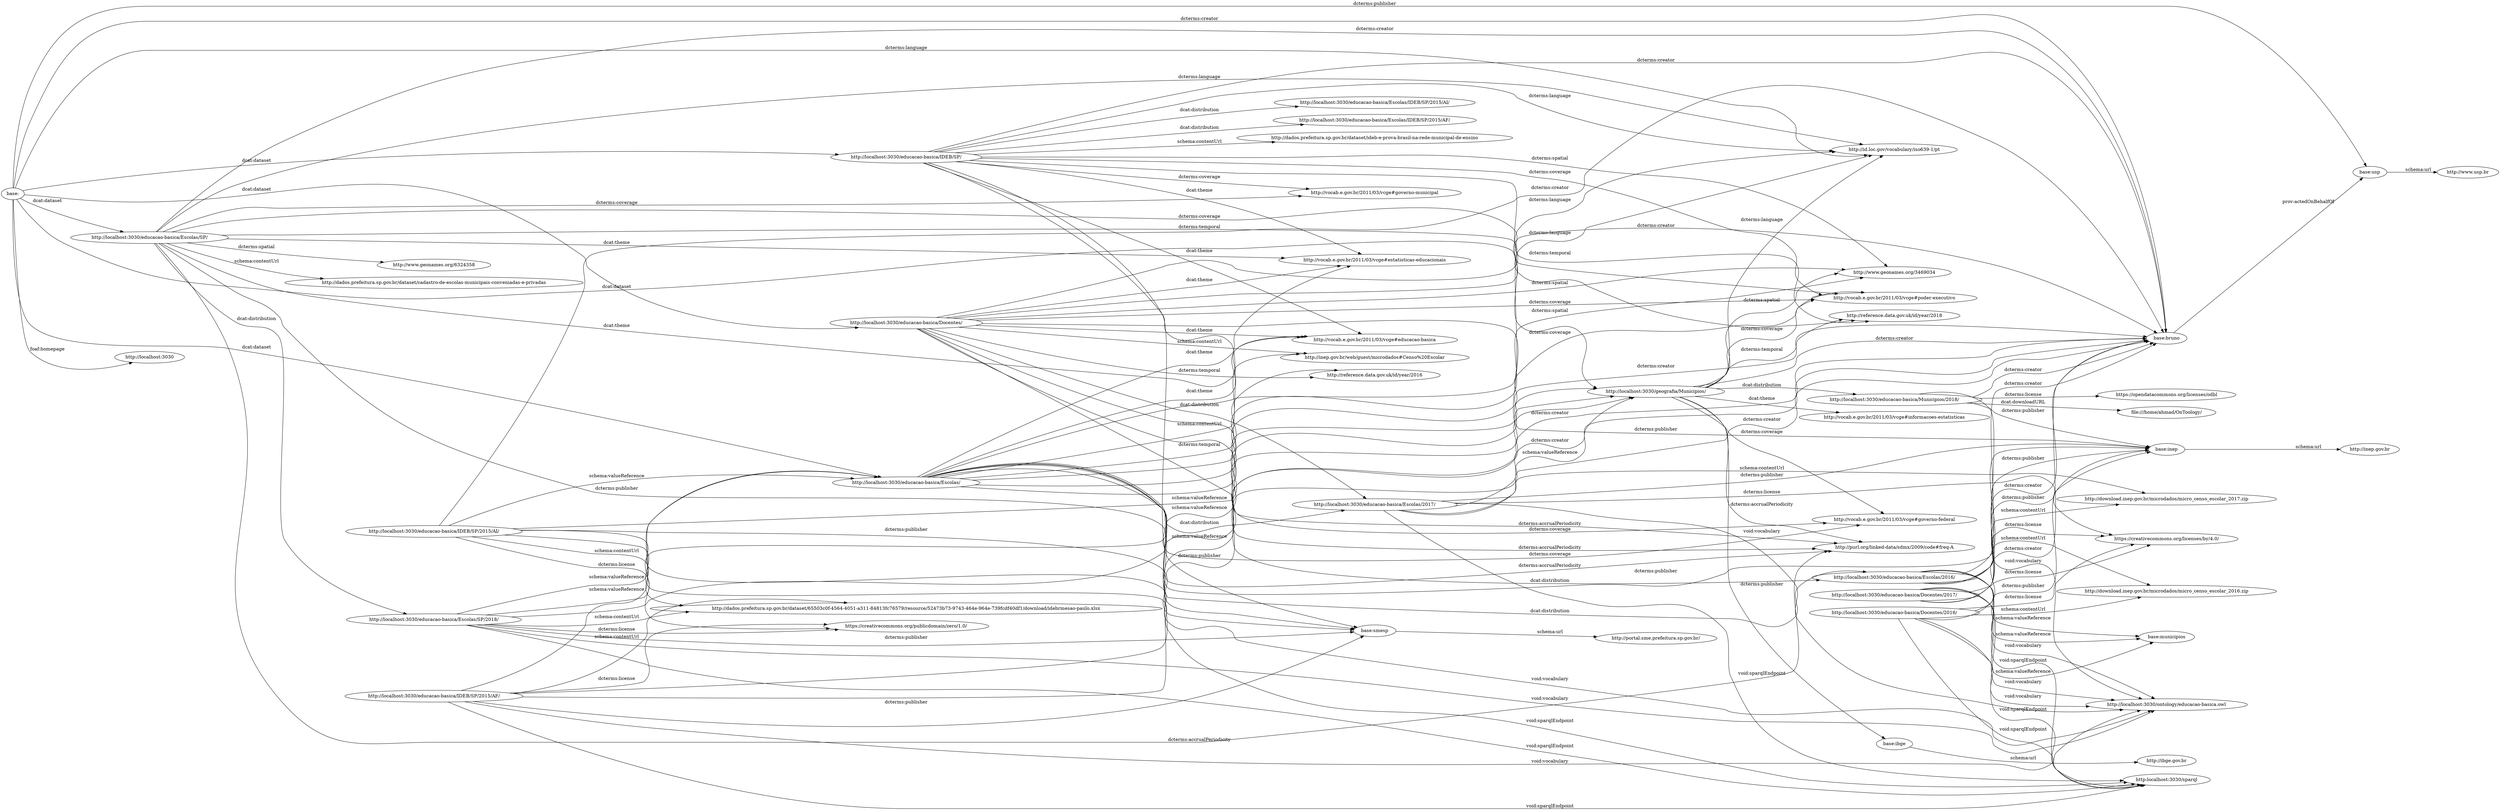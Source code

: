 digraph ar2dtool_diagram { 
rankdir=LR;
size="1501"
	"http://localhost:3030/educacao-basica/Municipios/2018/" -> "base:bruno" [ label = "dcterms:creator" ];
	"http://localhost:3030/educacao-basica/Municipios/2018/" -> "https://opendatacommons.org/licenses/odbl" [ label = "dcterms:license" ];
	"http://localhost:3030/educacao-basica/Municipios/2018/" -> "base:inep" [ label = "dcterms:publisher" ];
	"http://localhost:3030/educacao-basica/Municipios/2018/" -> "http://localhost:3030/ontology/educacao-basica.owl" [ label = "void:vocabulary" ];
	"http://localhost:3030/educacao-basica/Municipios/2018/" -> "file:///home/ahmad/OnToology/" [ label = "dcat:downloadURL" ];
	"http://localhost:3030/educacao-basica/Escolas/SP/2018/" -> "base:smesp" [ label = "dcterms:publisher" ];
	"http://localhost:3030/educacao-basica/Escolas/SP/2018/" -> "http://dados.prefeitura.sp.gov.br/dataset/65503c0f-4564-4051-a311-84813fc76579/resource/52473b73-9743-464e-964e-739fcdf40df1/download/idebrmesao-paulo.xlsx" [ label = "schema:contentUrl" ];
	"http://localhost:3030/educacao-basica/Escolas/SP/2018/" -> "https://creativecommons.org/publicdomain/zero/1.0/" [ label = "dcterms:license" ];
	"http://localhost:3030/educacao-basica/Escolas/SP/2018/" -> "http://localhost:3030/ontology/educacao-basica.owl" [ label = "void:vocabulary" ];
	"http://localhost:3030/educacao-basica/Escolas/SP/2018/" -> "base:bruno" [ label = "dcterms:creator" ];
	"http://localhost:3030/educacao-basica/Escolas/SP/2018/" -> "http://localhost:3030/geografia/Municipios/" [ label = "schema:valueReference" ];
	"http://localhost:3030/educacao-basica/Escolas/SP/2018/" -> "http://localhost:3030/educacao-basica/Escolas/" [ label = "schema:valueReference" ];
	"http://localhost:3030/educacao-basica/Escolas/SP/2018/" -> "http:localhost:3030/sparql" [ label = "void:sparqlEndpoint" ];
	"http://localhost:3030/educacao-basica/Escolas/" -> "http://localhost:3030/educacao-basica/Escolas/2016/" [ label = "dcat:distribution" ];
	"http://localhost:3030/educacao-basica/Escolas/" -> "base:bruno" [ label = "dcterms:creator" ];
	"http://localhost:3030/educacao-basica/Escolas/" -> "http://vocab.e.gov.br/2011/03/vcge#governo-federal" [ label = "dcterms:coverage" ];
	"http://localhost:3030/educacao-basica/Escolas/" -> "http://inep.gov.br/web/guest/microdados#Censo%20Escolar" [ label = "schema:contentUrl" ];
	"http://localhost:3030/educacao-basica/Escolas/" -> "http://vocab.e.gov.br/2011/03/vcge#educacao-basica" [ label = "dcat:theme" ];
	"http://localhost:3030/educacao-basica/Escolas/" -> "http://purl.org/linked-data/sdmx/2009/code#freq-A" [ label = "dcterms:accrualPeriodicity" ];
	"http://localhost:3030/educacao-basica/Escolas/" -> "http://vocab.e.gov.br/2011/03/vcge#estatisticas-educacionais" [ label = "dcat:theme" ];
	"http://localhost:3030/educacao-basica/Escolas/" -> "http://www.geonames.org/3469034" [ label = "dcterms:spatial" ];
	"http://localhost:3030/educacao-basica/Escolas/" -> "http://id.loc.gov/vocabulary/iso639-1/pt" [ label = "dcterms:language" ];
	"http://localhost:3030/educacao-basica/Escolas/" -> "base:inep" [ label = "dcterms:publisher" ];
	"http://localhost:3030/educacao-basica/Escolas/" -> "http://vocab.e.gov.br/2011/03/vcge#poder-executivo" [ label = "dcterms:coverage" ];
	"http://localhost:3030/educacao-basica/Escolas/" -> "http://localhost:3030/educacao-basica/Escolas/2017/" [ label = "dcat:distribution" ];
	"http://localhost:3030/educacao-basica/Escolas/" -> "http://reference.data.gov.uk/id/year/2016" [ label = "dcterms:temporal" ];
	"http://localhost:3030/geografia/Municipios/" -> "http://purl.org/linked-data/sdmx/2009/code#freq-A" [ label = "dcterms:accrualPeriodicity" ];
	"http://localhost:3030/geografia/Municipios/" -> "http://www.geonames.org/3469034" [ label = "dcterms:spatial" ];
	"http://localhost:3030/geografia/Municipios/" -> "http://id.loc.gov/vocabulary/iso639-1/pt" [ label = "dcterms:language" ];
	"http://localhost:3030/geografia/Municipios/" -> "http://vocab.e.gov.br/2011/03/vcge#governo-federal" [ label = "dcterms:coverage" ];
	"http://localhost:3030/geografia/Municipios/" -> "http://vocab.e.gov.br/2011/03/vcge#poder-executivo" [ label = "dcterms:coverage" ];
	"http://localhost:3030/geografia/Municipios/" -> "base:bruno" [ label = "dcterms:creator" ];
	"http://localhost:3030/geografia/Municipios/" -> "http://vocab.e.gov.br/2011/03/vcge#informacoes-estatisticas" [ label = "dcat:theme" ];
	"http://localhost:3030/geografia/Municipios/" -> "http://reference.data.gov.uk/id/year/2018" [ label = "dcterms:temporal" ];
	"http://localhost:3030/geografia/Municipios/" -> "http://localhost:3030/educacao-basica/Municipios/2018/" [ label = "dcat:distribution" ];
	"http://localhost:3030/geografia/Municipios/" -> "base:ibge" [ label = "dcterms:publisher" ];
	"base:bruno" -> "base:usp" [ label = "prov:actedOnBehalfOf" ];
	"http://localhost:3030/educacao-basica/IDEB/SP/2015/AI/" -> "https://creativecommons.org/publicdomain/zero/1.0/" [ label = "dcterms:license" ];
	"http://localhost:3030/educacao-basica/IDEB/SP/2015/AI/" -> "http://localhost:3030/ontology/educacao-basica.owl" [ label = "void:vocabulary" ];
	"http://localhost:3030/educacao-basica/IDEB/SP/2015/AI/" -> "base:bruno" [ label = "dcterms:creator" ];
	"http://localhost:3030/educacao-basica/IDEB/SP/2015/AI/" -> "http:localhost:3030/sparql" [ label = "void:sparqlEndpoint" ];
	"http://localhost:3030/educacao-basica/IDEB/SP/2015/AI/" -> "http://localhost:3030/educacao-basica/Escolas/" [ label = "schema:valueReference" ];
	"http://localhost:3030/educacao-basica/IDEB/SP/2015/AI/" -> "http://dados.prefeitura.sp.gov.br/dataset/65503c0f-4564-4051-a311-84813fc76579/resource/52473b73-9743-464e-964e-739fcdf40df1/download/idebrmesao-paulo.xlsx" [ label = "schema:contentUrl" ];
	"http://localhost:3030/educacao-basica/IDEB/SP/2015/AI/" -> "base:smesp" [ label = "dcterms:publisher" ];
	"http://localhost:3030/educacao-basica/IDEB/SP/2015/AI/" -> "http://localhost:3030/geografia/Municipios/" [ label = "schema:valueReference" ];
	"base:usp" -> "http://www.usp.br" [ label = "schema:url" ];
	"http://localhost:3030/educacao-basica/Docentes/" -> "http://reference.data.gov.uk/id/year/2016" [ label = "dcterms:temporal" ];
	"http://localhost:3030/educacao-basica/Docentes/" -> "http://id.loc.gov/vocabulary/iso639-1/pt" [ label = "dcterms:language" ];
	"http://localhost:3030/educacao-basica/Docentes/" -> "http://inep.gov.br/web/guest/microdados#Censo%20Escolar" [ label = "schema:contentUrl" ];
	"http://localhost:3030/educacao-basica/Docentes/" -> "http://vocab.e.gov.br/2011/03/vcge#poder-executivo" [ label = "dcterms:coverage" ];
	"http://localhost:3030/educacao-basica/Docentes/" -> "base:inep" [ label = "dcterms:publisher" ];
	"http://localhost:3030/educacao-basica/Docentes/" -> "http://vocab.e.gov.br/2011/03/vcge#educacao-basica" [ label = "dcat:theme" ];
	"http://localhost:3030/educacao-basica/Docentes/" -> "base:bruno" [ label = "dcterms:creator" ];
	"http://localhost:3030/educacao-basica/Docentes/" -> "http://localhost:3030/educacao-basica/Escolas/2016/" [ label = "dcat:distribution" ];
	"http://localhost:3030/educacao-basica/Docentes/" -> "http://localhost:3030/educacao-basica/Escolas/2017/" [ label = "dcat:distribution" ];
	"http://localhost:3030/educacao-basica/Docentes/" -> "http://vocab.e.gov.br/2011/03/vcge#governo-federal" [ label = "dcterms:coverage" ];
	"http://localhost:3030/educacao-basica/Docentes/" -> "http://vocab.e.gov.br/2011/03/vcge#estatisticas-educacionais" [ label = "dcat:theme" ];
	"http://localhost:3030/educacao-basica/Docentes/" -> "http://www.geonames.org/3469034" [ label = "dcterms:spatial" ];
	"http://localhost:3030/educacao-basica/Docentes/" -> "http://purl.org/linked-data/sdmx/2009/code#freq-A" [ label = "dcterms:accrualPeriodicity" ];
	"base:smesp" -> "http://portal.sme.prefeitura.sp.gov.br/" [ label = "schema:url" ];
	"base:inep" -> "http://inep.gov.br" [ label = "schema:url" ];
	"http://localhost:3030/educacao-basica/IDEB/SP/" -> "http://purl.org/linked-data/sdmx/2009/code#freq-A" [ label = "dcterms:accrualPeriodicity" ];
	"http://localhost:3030/educacao-basica/IDEB/SP/" -> "base:bruno" [ label = "dcterms:creator" ];
	"http://localhost:3030/educacao-basica/IDEB/SP/" -> "http://vocab.e.gov.br/2011/03/vcge#governo-municipal" [ label = "dcterms:coverage" ];
	"http://localhost:3030/educacao-basica/IDEB/SP/" -> "http://localhost:3030/educacao-basica/Escolas/IDEB/SP/2015/AF/" [ label = "dcat:distribution" ];
	"http://localhost:3030/educacao-basica/IDEB/SP/" -> "http://vocab.e.gov.br/2011/03/vcge#educacao-basica" [ label = "dcat:theme" ];
	"http://localhost:3030/educacao-basica/IDEB/SP/" -> "http://vocab.e.gov.br/2011/03/vcge#estatisticas-educacionais" [ label = "dcat:theme" ];
	"http://localhost:3030/educacao-basica/IDEB/SP/" -> "base:smesp" [ label = "dcterms:publisher" ];
	"http://localhost:3030/educacao-basica/IDEB/SP/" -> "http://id.loc.gov/vocabulary/iso639-1/pt" [ label = "dcterms:language" ];
	"http://localhost:3030/educacao-basica/IDEB/SP/" -> "http://dados.prefeitura.sp.gov.br/dataset/ideb-e-prova-brasil-na-rede-municipal-de-ensino" [ label = "schema:contentUrl" ];
	"http://localhost:3030/educacao-basica/IDEB/SP/" -> "http://vocab.e.gov.br/2011/03/vcge#poder-executivo" [ label = "dcterms:coverage" ];
	"http://localhost:3030/educacao-basica/IDEB/SP/" -> "http://reference.data.gov.uk/id/year/2018" [ label = "dcterms:temporal" ];
	"http://localhost:3030/educacao-basica/IDEB/SP/" -> "http://www.geonames.org/3469034" [ label = "dcterms:spatial" ];
	"http://localhost:3030/educacao-basica/IDEB/SP/" -> "http://localhost:3030/educacao-basica/Escolas/IDEB/SP/2015/AI/" [ label = "dcat:distribution" ];
	"http://localhost:3030/educacao-basica/IDEB/SP/2015/AF/" -> "base:smesp" [ label = "dcterms:publisher" ];
	"http://localhost:3030/educacao-basica/IDEB/SP/2015/AF/" -> "http://localhost:3030/ontology/educacao-basica.owl" [ label = "void:vocabulary" ];
	"http://localhost:3030/educacao-basica/IDEB/SP/2015/AF/" -> "http://localhost:3030/educacao-basica/Escolas/" [ label = "schema:valueReference" ];
	"http://localhost:3030/educacao-basica/IDEB/SP/2015/AF/" -> "base:bruno" [ label = "dcterms:creator" ];
	"http://localhost:3030/educacao-basica/IDEB/SP/2015/AF/" -> "https://creativecommons.org/publicdomain/zero/1.0/" [ label = "dcterms:license" ];
	"http://localhost:3030/educacao-basica/IDEB/SP/2015/AF/" -> "http://localhost:3030/geografia/Municipios/" [ label = "schema:valueReference" ];
	"http://localhost:3030/educacao-basica/IDEB/SP/2015/AF/" -> "http://dados.prefeitura.sp.gov.br/dataset/65503c0f-4564-4051-a311-84813fc76579/resource/52473b73-9743-464e-964e-739fcdf40df1/download/idebrmesao-paulo.xlsx" [ label = "schema:contentUrl" ];
	"http://localhost:3030/educacao-basica/IDEB/SP/2015/AF/" -> "http:localhost:3030/sparql" [ label = "void:sparqlEndpoint" ];
	"base:" -> "http://localhost:3030/geografia/Municipios/" [ label = "dcat:dataset" ];
	"base:" -> "http://localhost:3030/educacao-basica/Docentes/" [ label = "dcat:dataset" ];
	"base:" -> "base:usp" [ label = "dcterms:publisher" ];
	"base:" -> "http://localhost:3030/educacao-basica/Escolas/" [ label = "dcat:dataset" ];
	"base:" -> "http://localhost:3030/educacao-basica/IDEB/SP/" [ label = "dcat:dataset" ];
	"base:" -> "http://id.loc.gov/vocabulary/iso639-1/pt" [ label = "dcterms:language" ];
	"base:" -> "http://localhost:3030/educacao-basica/Escolas/SP/" [ label = "dcat:dataset" ];
	"base:" -> "base:bruno" [ label = "dcterms:creator" ];
	"base:" -> "http://localhost:3030" [ label = "foaf:homepage" ];
	"http://localhost:3030/educacao-basica/Escolas/2017/" -> "http:localhost:3030/sparql" [ label = "void:sparqlEndpoint" ];
	"http://localhost:3030/educacao-basica/Escolas/2017/" -> "https://creativecommons.org/licenses/by/4.0/" [ label = "dcterms:license" ];
	"http://localhost:3030/educacao-basica/Escolas/2017/" -> "http://localhost:3030/geografia/Municipios/" [ label = "schema:valueReference" ];
	"http://localhost:3030/educacao-basica/Escolas/2017/" -> "base:inep" [ label = "dcterms:publisher" ];
	"http://localhost:3030/educacao-basica/Escolas/2017/" -> "http://download.inep.gov.br/microdados/micro_censo_escolar_2017.zip" [ label = "schema:contentUrl" ];
	"http://localhost:3030/educacao-basica/Escolas/2017/" -> "base:bruno" [ label = "dcterms:creator" ];
	"http://localhost:3030/educacao-basica/Escolas/2017/" -> "http://localhost:3030/ontology/educacao-basica.owl" [ label = "void:vocabulary" ];
	"http://localhost:3030/educacao-basica/Docentes/2017/" -> "http:localhost:3030/sparql" [ label = "void:sparqlEndpoint" ];
	"http://localhost:3030/educacao-basica/Docentes/2017/" -> "base:municipios" [ label = "schema:valueReference" ];
	"http://localhost:3030/educacao-basica/Docentes/2017/" -> "https://creativecommons.org/licenses/by/4.0/" [ label = "dcterms:license" ];
	"http://localhost:3030/educacao-basica/Docentes/2017/" -> "http://localhost:3030/ontology/educacao-basica.owl" [ label = "void:vocabulary" ];
	"http://localhost:3030/educacao-basica/Docentes/2017/" -> "base:bruno" [ label = "dcterms:creator" ];
	"http://localhost:3030/educacao-basica/Docentes/2017/" -> "base:inep" [ label = "dcterms:publisher" ];
	"http://localhost:3030/educacao-basica/Docentes/2017/" -> "http://download.inep.gov.br/microdados/micro_censo_escolar_2017.zip" [ label = "schema:contentUrl" ];
	"base:ibge" -> "http://ibge.gov.br" [ label = "schema:url" ];
	"http://localhost:3030/educacao-basica/Escolas/2016/" -> "http://localhost:3030/ontology/educacao-basica.owl" [ label = "void:vocabulary" ];
	"http://localhost:3030/educacao-basica/Escolas/2016/" -> "base:bruno" [ label = "dcterms:creator" ];
	"http://localhost:3030/educacao-basica/Escolas/2016/" -> "base:municipios" [ label = "schema:valueReference" ];
	"http://localhost:3030/educacao-basica/Escolas/2016/" -> "https://creativecommons.org/licenses/by/4.0/" [ label = "dcterms:license" ];
	"http://localhost:3030/educacao-basica/Escolas/2016/" -> "http:localhost:3030/sparql" [ label = "void:sparqlEndpoint" ];
	"http://localhost:3030/educacao-basica/Escolas/2016/" -> "http://download.inep.gov.br/microdados/micro_censo_escolar_2016.zip" [ label = "schema:contentUrl" ];
	"http://localhost:3030/educacao-basica/Escolas/2016/" -> "base:inep" [ label = "dcterms:publisher" ];
	"http://localhost:3030/educacao-basica/Escolas/SP/" -> "base:bruno" [ label = "dcterms:creator" ];
	"http://localhost:3030/educacao-basica/Escolas/SP/" -> "http://reference.data.gov.uk/id/year/2018" [ label = "dcterms:temporal" ];
	"http://localhost:3030/educacao-basica/Escolas/SP/" -> "base:smesp" [ label = "dcterms:publisher" ];
	"http://localhost:3030/educacao-basica/Escolas/SP/" -> "http://localhost:3030/educacao-basica/Escolas/SP/2018/" [ label = "dcat:distribution" ];
	"http://localhost:3030/educacao-basica/Escolas/SP/" -> "http://purl.org/linked-data/sdmx/2009/code#freq-A" [ label = "dcterms:accrualPeriodicity" ];
	"http://localhost:3030/educacao-basica/Escolas/SP/" -> "http://www.geonames.org/6324358" [ label = "dcterms:spatial" ];
	"http://localhost:3030/educacao-basica/Escolas/SP/" -> "http://id.loc.gov/vocabulary/iso639-1/pt" [ label = "dcterms:language" ];
	"http://localhost:3030/educacao-basica/Escolas/SP/" -> "http://dados.prefeitura.sp.gov.br/dataset/cadastro-de-escolas-municipais-conveniadas-e-privadas" [ label = "schema:contentUrl" ];
	"http://localhost:3030/educacao-basica/Escolas/SP/" -> "http://vocab.e.gov.br/2011/03/vcge#estatisticas-educacionais" [ label = "dcat:theme" ];
	"http://localhost:3030/educacao-basica/Escolas/SP/" -> "http://vocab.e.gov.br/2011/03/vcge#educacao-basica" [ label = "dcat:theme" ];
	"http://localhost:3030/educacao-basica/Escolas/SP/" -> "http://vocab.e.gov.br/2011/03/vcge#poder-executivo" [ label = "dcterms:coverage" ];
	"http://localhost:3030/educacao-basica/Escolas/SP/" -> "http://vocab.e.gov.br/2011/03/vcge#governo-municipal" [ label = "dcterms:coverage" ];
	"http://localhost:3030/educacao-basica/Docentes/2016/" -> "http://localhost:3030/ontology/educacao-basica.owl" [ label = "void:vocabulary" ];
	"http://localhost:3030/educacao-basica/Docentes/2016/" -> "base:municipios" [ label = "schema:valueReference" ];
	"http://localhost:3030/educacao-basica/Docentes/2016/" -> "https://creativecommons.org/licenses/by/4.0/" [ label = "dcterms:license" ];
	"http://localhost:3030/educacao-basica/Docentes/2016/" -> "base:bruno" [ label = "dcterms:creator" ];
	"http://localhost:3030/educacao-basica/Docentes/2016/" -> "base:inep" [ label = "dcterms:publisher" ];
	"http://localhost:3030/educacao-basica/Docentes/2016/" -> "http://download.inep.gov.br/microdados/micro_censo_escolar_2016.zip" [ label = "schema:contentUrl" ];
	"http://localhost:3030/educacao-basica/Docentes/2016/" -> "http:localhost:3030/sparql" [ label = "void:sparqlEndpoint" ];

}
